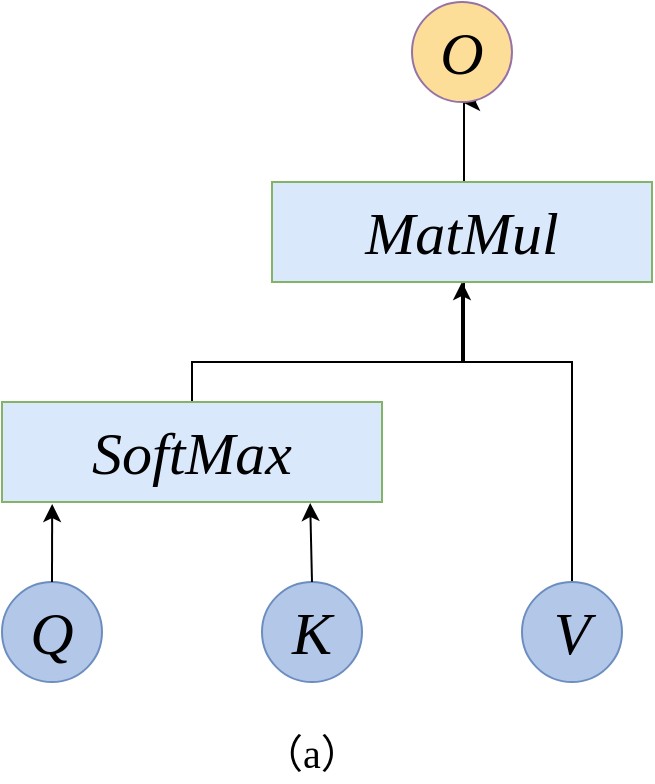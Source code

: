 <mxfile version="26.2.13">
  <diagram name="第 1 页" id="LDY6bGOpKqUVbtN2Xwsf">
    <mxGraphModel dx="1428" dy="766" grid="1" gridSize="10" guides="1" tooltips="1" connect="1" arrows="1" fold="1" page="1" pageScale="1" pageWidth="827" pageHeight="1169" math="0" shadow="0">
      <root>
        <mxCell id="0" />
        <mxCell id="1" parent="0" />
        <mxCell id="5o9evlOY7vxnB9uBkV90-20" style="edgeStyle=orthogonalEdgeStyle;rounded=0;orthogonalLoop=1;jettySize=auto;html=1;exitX=0.5;exitY=0;exitDx=0;exitDy=0;entryX=0.5;entryY=1;entryDx=0;entryDy=0;" edge="1" parent="1" source="5o9evlOY7vxnB9uBkV90-2" target="5o9evlOY7vxnB9uBkV90-19">
          <mxGeometry relative="1" as="geometry">
            <Array as="points">
              <mxPoint x="95" y="180" />
              <mxPoint x="230" y="180" />
            </Array>
          </mxGeometry>
        </mxCell>
        <mxCell id="5o9evlOY7vxnB9uBkV90-2" value="SoftMax" style="rounded=0;whiteSpace=wrap;html=1;fontFamily=Times New Roman;fontSize=30;fontStyle=2;fillColor=#dae8fc;strokeColor=#82b366;" vertex="1" parent="1">
          <mxGeometry y="200" width="190" height="50" as="geometry" />
        </mxCell>
        <mxCell id="5o9evlOY7vxnB9uBkV90-4" value="&lt;i&gt;Q&lt;/i&gt;" style="ellipse;whiteSpace=wrap;html=1;aspect=fixed;fontFamily=Times New Roman;fontSize=30;fillColor=#b3c7e9;strokeColor=#6c8ebf;" vertex="1" parent="1">
          <mxGeometry y="290" width="50" height="50" as="geometry" />
        </mxCell>
        <mxCell id="5o9evlOY7vxnB9uBkV90-6" value="&lt;i&gt;K&lt;/i&gt;" style="ellipse;whiteSpace=wrap;html=1;aspect=fixed;fontFamily=Times New Roman;fontSize=30;fillColor=#B3C7E9;strokeColor=#6c8ebf;" vertex="1" parent="1">
          <mxGeometry x="130" y="290" width="50" height="50" as="geometry" />
        </mxCell>
        <mxCell id="5o9evlOY7vxnB9uBkV90-21" style="edgeStyle=orthogonalEdgeStyle;rounded=0;orthogonalLoop=1;jettySize=auto;html=1;exitX=0.5;exitY=0;exitDx=0;exitDy=0;" edge="1" parent="1" source="5o9evlOY7vxnB9uBkV90-8">
          <mxGeometry relative="1" as="geometry">
            <mxPoint x="230" y="50" as="targetPoint" />
            <Array as="points">
              <mxPoint x="285" y="180" />
              <mxPoint x="231" y="180" />
            </Array>
          </mxGeometry>
        </mxCell>
        <mxCell id="5o9evlOY7vxnB9uBkV90-8" value="&lt;i&gt;V&lt;/i&gt;" style="ellipse;whiteSpace=wrap;html=1;aspect=fixed;fontFamily=Times New Roman;fontSize=30;fillColor=#B3C7E9;strokeColor=#6c8ebf;" vertex="1" parent="1">
          <mxGeometry x="260" y="290" width="50" height="50" as="geometry" />
        </mxCell>
        <mxCell id="5o9evlOY7vxnB9uBkV90-15" value="&lt;i&gt;O&lt;/i&gt;" style="ellipse;whiteSpace=wrap;html=1;aspect=fixed;fontFamily=Times New Roman;fontSize=30;fillColor=#fdde98;strokeColor=#9673a6;" vertex="1" parent="1">
          <mxGeometry x="205" width="50" height="50" as="geometry" />
        </mxCell>
        <mxCell id="5o9evlOY7vxnB9uBkV90-18" value="&lt;span style=&quot;font-style: normal;&quot;&gt;（a）&lt;/span&gt;" style="text;html=1;align=center;verticalAlign=middle;whiteSpace=wrap;rounded=0;fontFamily=Times New Roman;fontSize=20;fontStyle=2" vertex="1" parent="1">
          <mxGeometry x="125" y="360" width="60" height="30" as="geometry" />
        </mxCell>
        <mxCell id="5o9evlOY7vxnB9uBkV90-19" value="MatMul" style="rounded=0;whiteSpace=wrap;html=1;fontFamily=Times New Roman;fontSize=30;fontStyle=2;fillColor=#dae8fc;strokeColor=#82b366;" vertex="1" parent="1">
          <mxGeometry x="135" y="90" width="190" height="50" as="geometry" />
        </mxCell>
        <mxCell id="5o9evlOY7vxnB9uBkV90-22" style="edgeStyle=orthogonalEdgeStyle;rounded=0;orthogonalLoop=1;jettySize=auto;html=1;exitX=0.5;exitY=0;exitDx=0;exitDy=0;entryX=0.132;entryY=1.02;entryDx=0;entryDy=0;entryPerimeter=0;" edge="1" parent="1" source="5o9evlOY7vxnB9uBkV90-4" target="5o9evlOY7vxnB9uBkV90-2">
          <mxGeometry relative="1" as="geometry" />
        </mxCell>
        <mxCell id="5o9evlOY7vxnB9uBkV90-23" style="edgeStyle=orthogonalEdgeStyle;rounded=0;orthogonalLoop=1;jettySize=auto;html=1;exitX=0.5;exitY=0;exitDx=0;exitDy=0;entryX=0.811;entryY=1.01;entryDx=0;entryDy=0;entryPerimeter=0;" edge="1" parent="1" source="5o9evlOY7vxnB9uBkV90-6" target="5o9evlOY7vxnB9uBkV90-2">
          <mxGeometry relative="1" as="geometry" />
        </mxCell>
      </root>
    </mxGraphModel>
  </diagram>
</mxfile>
